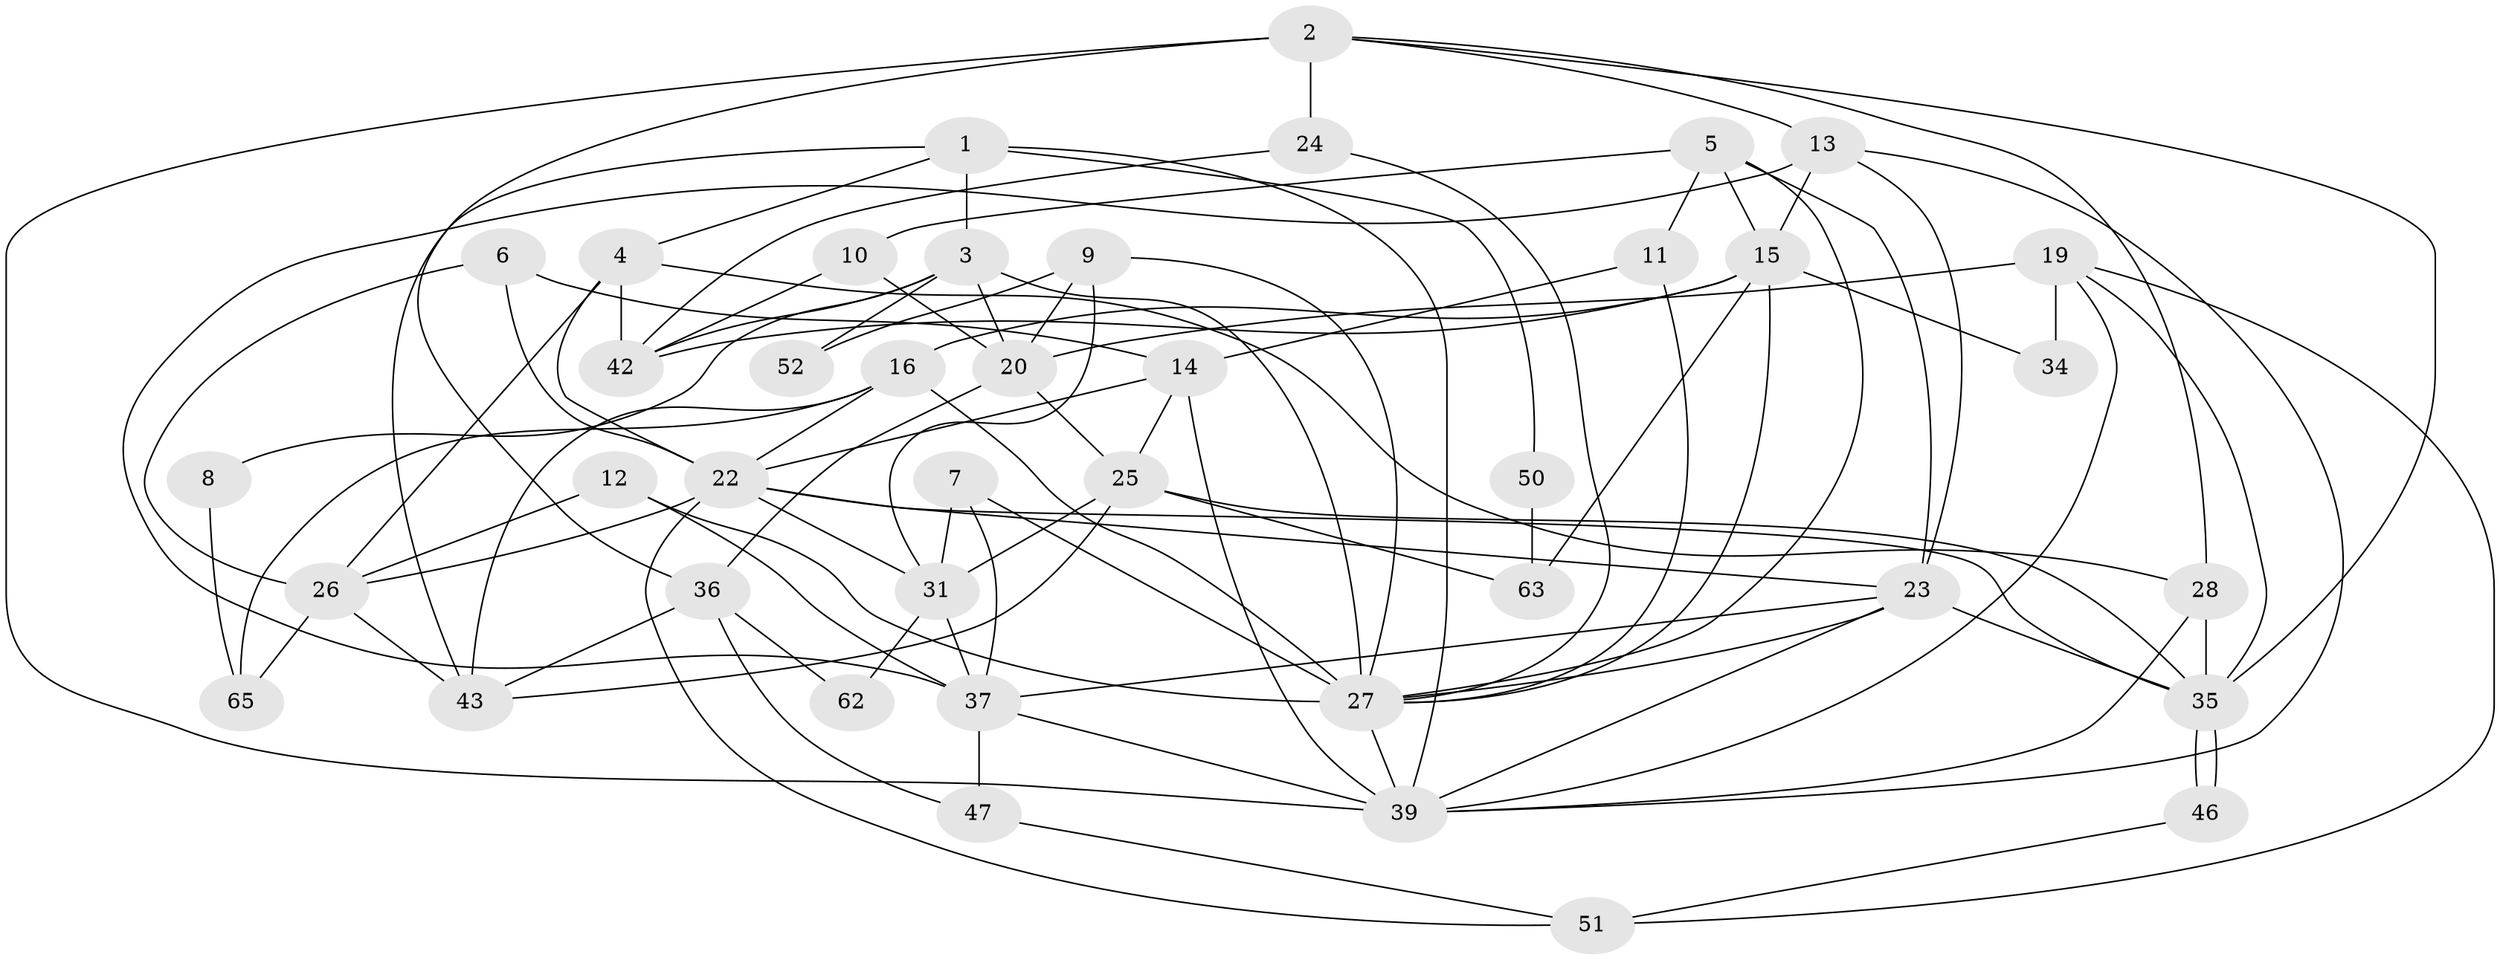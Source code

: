 // Generated by graph-tools (version 1.1) at 2025/52/02/27/25 19:52:05]
// undirected, 41 vertices, 98 edges
graph export_dot {
graph [start="1"]
  node [color=gray90,style=filled];
  1 [super="+32"];
  2 [super="+21"];
  3 [super="+17"];
  4 [super="+18"];
  5;
  6;
  7;
  8;
  9 [super="+54"];
  10;
  11;
  12;
  13 [super="+40"];
  14 [super="+48"];
  15 [super="+53"];
  16 [super="+59"];
  19 [super="+58"];
  20 [super="+45"];
  22 [super="+60"];
  23 [super="+29"];
  24;
  25 [super="+64"];
  26 [super="+33"];
  27 [super="+38"];
  28 [super="+30"];
  31 [super="+44"];
  34;
  35 [super="+56"];
  36 [super="+57"];
  37 [super="+49"];
  39 [super="+41"];
  42 [super="+61"];
  43 [super="+66"];
  46;
  47;
  50;
  51 [super="+55"];
  52;
  62;
  63 [super="+67"];
  65;
  1 -- 4;
  1 -- 3;
  1 -- 50;
  1 -- 39;
  1 -- 43;
  2 -- 39 [weight=2];
  2 -- 24 [weight=2];
  2 -- 35;
  2 -- 36;
  2 -- 28;
  2 -- 13;
  3 -- 8;
  3 -- 42;
  3 -- 27;
  3 -- 52;
  3 -- 20;
  4 -- 22;
  4 -- 26;
  4 -- 42;
  4 -- 28;
  5 -- 10;
  5 -- 11;
  5 -- 15;
  5 -- 23;
  5 -- 27;
  6 -- 22;
  6 -- 26;
  6 -- 14;
  7 -- 27;
  7 -- 37;
  7 -- 31;
  8 -- 65;
  9 -- 20;
  9 -- 27;
  9 -- 52;
  9 -- 31;
  10 -- 42;
  10 -- 20;
  11 -- 14;
  11 -- 27;
  12 -- 27;
  12 -- 26;
  12 -- 37;
  13 -- 39;
  13 -- 37;
  13 -- 15;
  13 -- 23;
  14 -- 25;
  14 -- 22;
  14 -- 39;
  15 -- 16;
  15 -- 27;
  15 -- 34;
  15 -- 63;
  15 -- 42 [weight=2];
  16 -- 22;
  16 -- 27;
  16 -- 43;
  16 -- 65;
  19 -- 34;
  19 -- 39;
  19 -- 20 [weight=3];
  19 -- 51;
  19 -- 35;
  20 -- 25;
  20 -- 36;
  22 -- 26;
  22 -- 51;
  22 -- 35;
  22 -- 31;
  22 -- 23;
  23 -- 35;
  23 -- 37 [weight=2];
  23 -- 27;
  23 -- 39;
  24 -- 27;
  24 -- 42;
  25 -- 63 [weight=2];
  25 -- 31;
  25 -- 35 [weight=2];
  25 -- 43;
  26 -- 43;
  26 -- 65;
  27 -- 39;
  28 -- 35;
  28 -- 39;
  31 -- 62;
  31 -- 37 [weight=2];
  35 -- 46;
  35 -- 46;
  36 -- 43;
  36 -- 47;
  36 -- 62;
  37 -- 39;
  37 -- 47;
  46 -- 51;
  47 -- 51;
  50 -- 63;
}
